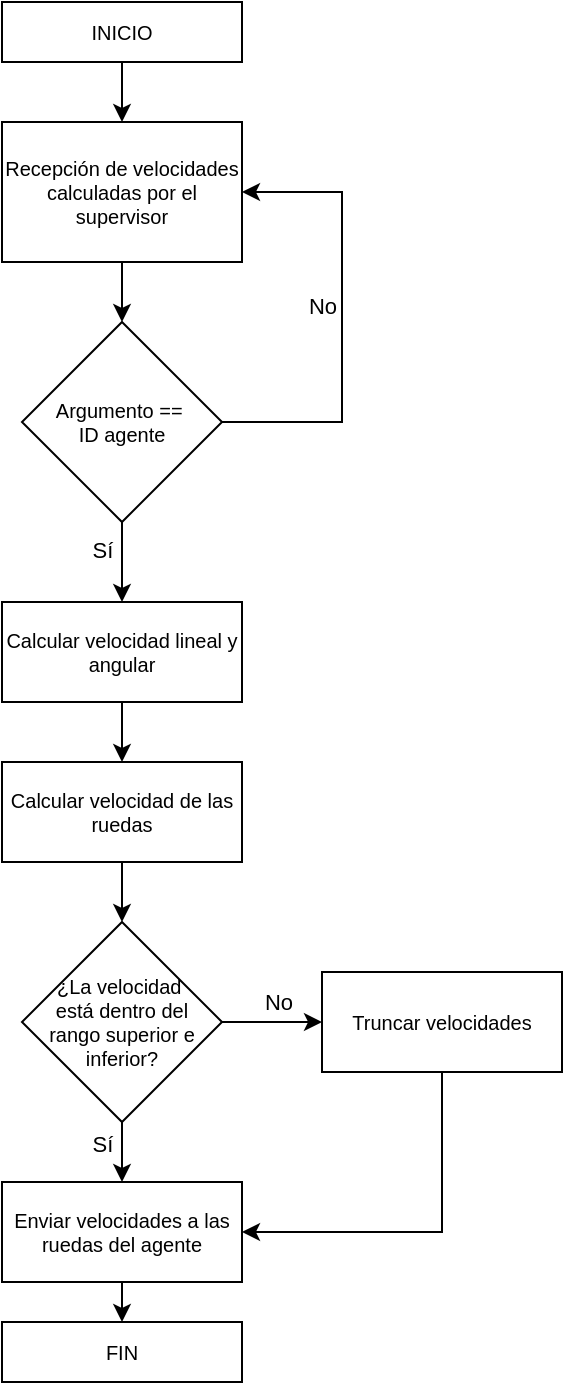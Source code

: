 <mxfile version="24.8.3">
  <diagram name="Página-1" id="Niypi8H3w26r-LajFlWQ">
    <mxGraphModel dx="385" dy="654" grid="1" gridSize="10" guides="1" tooltips="1" connect="1" arrows="1" fold="1" page="1" pageScale="1" pageWidth="827" pageHeight="1169" math="0" shadow="0">
      <root>
        <mxCell id="0" />
        <mxCell id="1" parent="0" />
        <mxCell id="uO_4DPwW7-oUKfp0ueYz-16" style="edgeStyle=orthogonalEdgeStyle;rounded=0;orthogonalLoop=1;jettySize=auto;html=1;exitX=0.5;exitY=1;exitDx=0;exitDy=0;entryX=0.5;entryY=0;entryDx=0;entryDy=0;" parent="1" source="uO_4DPwW7-oUKfp0ueYz-2" target="uO_4DPwW7-oUKfp0ueYz-4" edge="1">
          <mxGeometry relative="1" as="geometry" />
        </mxCell>
        <mxCell id="uO_4DPwW7-oUKfp0ueYz-2" value="INICIO" style="rounded=0;whiteSpace=wrap;html=1;fontSize=10;" parent="1" vertex="1">
          <mxGeometry x="340" y="70" width="120" height="30" as="geometry" />
        </mxCell>
        <mxCell id="uO_4DPwW7-oUKfp0ueYz-14" style="edgeStyle=orthogonalEdgeStyle;rounded=0;orthogonalLoop=1;jettySize=auto;html=1;exitX=0.5;exitY=1;exitDx=0;exitDy=0;entryX=0.5;entryY=0;entryDx=0;entryDy=0;" parent="1" source="uO_4DPwW7-oUKfp0ueYz-3" target="uO_4DPwW7-oUKfp0ueYz-5" edge="1">
          <mxGeometry relative="1" as="geometry" />
        </mxCell>
        <mxCell id="uO_4DPwW7-oUKfp0ueYz-19" value="Sí" style="edgeLabel;html=1;align=center;verticalAlign=middle;resizable=0;points=[];" parent="uO_4DPwW7-oUKfp0ueYz-14" vertex="1" connectable="0">
          <mxGeometry x="-0.314" y="-1" relative="1" as="geometry">
            <mxPoint x="-9" as="offset" />
          </mxGeometry>
        </mxCell>
        <mxCell id="uO_4DPwW7-oUKfp0ueYz-17" style="edgeStyle=orthogonalEdgeStyle;rounded=0;orthogonalLoop=1;jettySize=auto;html=1;entryX=1;entryY=0.5;entryDx=0;entryDy=0;" parent="1" source="uO_4DPwW7-oUKfp0ueYz-3" target="uO_4DPwW7-oUKfp0ueYz-4" edge="1">
          <mxGeometry relative="1" as="geometry">
            <Array as="points">
              <mxPoint x="510" y="280" />
              <mxPoint x="510" y="165" />
            </Array>
          </mxGeometry>
        </mxCell>
        <mxCell id="uO_4DPwW7-oUKfp0ueYz-18" value="No" style="edgeLabel;html=1;align=center;verticalAlign=middle;resizable=0;points=[];" parent="uO_4DPwW7-oUKfp0ueYz-17" vertex="1" connectable="0">
          <mxGeometry x="0.049" y="3" relative="1" as="geometry">
            <mxPoint x="-7" as="offset" />
          </mxGeometry>
        </mxCell>
        <mxCell id="uO_4DPwW7-oUKfp0ueYz-3" value="Argumento ==&amp;nbsp;&lt;div style=&quot;font-size: 10px;&quot;&gt;ID agente&lt;/div&gt;" style="rhombus;whiteSpace=wrap;html=1;fontSize=10;" parent="1" vertex="1">
          <mxGeometry x="350" y="230" width="100" height="100" as="geometry" />
        </mxCell>
        <mxCell id="uO_4DPwW7-oUKfp0ueYz-15" style="edgeStyle=orthogonalEdgeStyle;rounded=0;orthogonalLoop=1;jettySize=auto;html=1;exitX=0.5;exitY=1;exitDx=0;exitDy=0;entryX=0.5;entryY=0;entryDx=0;entryDy=0;" parent="1" source="uO_4DPwW7-oUKfp0ueYz-4" target="uO_4DPwW7-oUKfp0ueYz-3" edge="1">
          <mxGeometry relative="1" as="geometry" />
        </mxCell>
        <mxCell id="uO_4DPwW7-oUKfp0ueYz-4" value="Recepción de velocidades calculadas por el supervisor" style="rounded=0;whiteSpace=wrap;html=1;fontSize=10;" parent="1" vertex="1">
          <mxGeometry x="340" y="130" width="120" height="70" as="geometry" />
        </mxCell>
        <mxCell id="uO_4DPwW7-oUKfp0ueYz-13" style="edgeStyle=orthogonalEdgeStyle;rounded=0;orthogonalLoop=1;jettySize=auto;html=1;exitX=0.5;exitY=1;exitDx=0;exitDy=0;entryX=0.5;entryY=0;entryDx=0;entryDy=0;" parent="1" source="uO_4DPwW7-oUKfp0ueYz-5" target="uO_4DPwW7-oUKfp0ueYz-6" edge="1">
          <mxGeometry relative="1" as="geometry" />
        </mxCell>
        <mxCell id="uO_4DPwW7-oUKfp0ueYz-5" value="Calcular velocidad lineal y angular" style="rounded=0;whiteSpace=wrap;html=1;fontSize=10;" parent="1" vertex="1">
          <mxGeometry x="340" y="370" width="120" height="50" as="geometry" />
        </mxCell>
        <mxCell id="uO_4DPwW7-oUKfp0ueYz-12" style="edgeStyle=orthogonalEdgeStyle;rounded=0;orthogonalLoop=1;jettySize=auto;html=1;exitX=0.5;exitY=1;exitDx=0;exitDy=0;entryX=0.5;entryY=0;entryDx=0;entryDy=0;" parent="1" source="uO_4DPwW7-oUKfp0ueYz-6" target="uO_4DPwW7-oUKfp0ueYz-8" edge="1">
          <mxGeometry relative="1" as="geometry" />
        </mxCell>
        <mxCell id="uO_4DPwW7-oUKfp0ueYz-6" value="Calcular velocidad de las ruedas" style="rounded=0;whiteSpace=wrap;html=1;fontSize=10;" parent="1" vertex="1">
          <mxGeometry x="340" y="450" width="120" height="50" as="geometry" />
        </mxCell>
        <mxCell id="CnqzNMY4VW-4nm08jtYf-1" style="edgeStyle=orthogonalEdgeStyle;rounded=0;orthogonalLoop=1;jettySize=auto;html=1;exitX=0.5;exitY=1;exitDx=0;exitDy=0;entryX=0.5;entryY=0;entryDx=0;entryDy=0;" parent="1" source="uO_4DPwW7-oUKfp0ueYz-7" target="uO_4DPwW7-oUKfp0ueYz-23" edge="1">
          <mxGeometry relative="1" as="geometry" />
        </mxCell>
        <mxCell id="uO_4DPwW7-oUKfp0ueYz-7" value="Enviar velocidades a las ruedas del agente" style="rounded=0;whiteSpace=wrap;html=1;fontSize=10;" parent="1" vertex="1">
          <mxGeometry x="340" y="660" width="120" height="50" as="geometry" />
        </mxCell>
        <mxCell id="uO_4DPwW7-oUKfp0ueYz-10" style="edgeStyle=orthogonalEdgeStyle;rounded=0;orthogonalLoop=1;jettySize=auto;html=1;exitX=0.5;exitY=1;exitDx=0;exitDy=0;entryX=0.5;entryY=0;entryDx=0;entryDy=0;" parent="1" source="uO_4DPwW7-oUKfp0ueYz-8" target="uO_4DPwW7-oUKfp0ueYz-7" edge="1">
          <mxGeometry relative="1" as="geometry" />
        </mxCell>
        <mxCell id="uO_4DPwW7-oUKfp0ueYz-20" value="Sí" style="edgeLabel;html=1;align=center;verticalAlign=middle;resizable=0;points=[];" parent="uO_4DPwW7-oUKfp0ueYz-10" vertex="1" connectable="0">
          <mxGeometry x="-0.314" y="2" relative="1" as="geometry">
            <mxPoint x="-12" as="offset" />
          </mxGeometry>
        </mxCell>
        <mxCell id="uO_4DPwW7-oUKfp0ueYz-11" style="edgeStyle=orthogonalEdgeStyle;rounded=0;orthogonalLoop=1;jettySize=auto;html=1;exitX=1;exitY=0.5;exitDx=0;exitDy=0;" parent="1" source="uO_4DPwW7-oUKfp0ueYz-8" target="uO_4DPwW7-oUKfp0ueYz-9" edge="1">
          <mxGeometry relative="1" as="geometry" />
        </mxCell>
        <mxCell id="uO_4DPwW7-oUKfp0ueYz-21" value="No" style="edgeLabel;html=1;align=center;verticalAlign=middle;resizable=0;points=[];" parent="uO_4DPwW7-oUKfp0ueYz-11" vertex="1" connectable="0">
          <mxGeometry x="0.126" y="-1" relative="1" as="geometry">
            <mxPoint y="-11" as="offset" />
          </mxGeometry>
        </mxCell>
        <mxCell id="uO_4DPwW7-oUKfp0ueYz-8" value="¿La velocidad&amp;nbsp;&lt;div&gt;está dentro del rango superior e inferior?&lt;/div&gt;" style="rhombus;fontSize=10;horizontal=1;align=center;labelBackgroundColor=none;labelBorderColor=none;textShadow=0;whiteSpace=wrap;html=1;spacingTop=0;spacing=4;" parent="1" vertex="1">
          <mxGeometry x="350" y="530" width="100" height="100" as="geometry" />
        </mxCell>
        <mxCell id="uO_4DPwW7-oUKfp0ueYz-22" style="edgeStyle=orthogonalEdgeStyle;rounded=0;orthogonalLoop=1;jettySize=auto;html=1;entryX=1;entryY=0.5;entryDx=0;entryDy=0;" parent="1" source="uO_4DPwW7-oUKfp0ueYz-9" target="uO_4DPwW7-oUKfp0ueYz-7" edge="1">
          <mxGeometry relative="1" as="geometry">
            <Array as="points">
              <mxPoint x="560" y="685" />
            </Array>
          </mxGeometry>
        </mxCell>
        <mxCell id="uO_4DPwW7-oUKfp0ueYz-9" value="Truncar velocidades" style="rounded=0;whiteSpace=wrap;html=1;fontSize=10;" parent="1" vertex="1">
          <mxGeometry x="500" y="555" width="120" height="50" as="geometry" />
        </mxCell>
        <mxCell id="uO_4DPwW7-oUKfp0ueYz-23" value="FIN" style="rounded=0;whiteSpace=wrap;html=1;fontSize=10;" parent="1" vertex="1">
          <mxGeometry x="340" y="730" width="120" height="30" as="geometry" />
        </mxCell>
      </root>
    </mxGraphModel>
  </diagram>
</mxfile>

